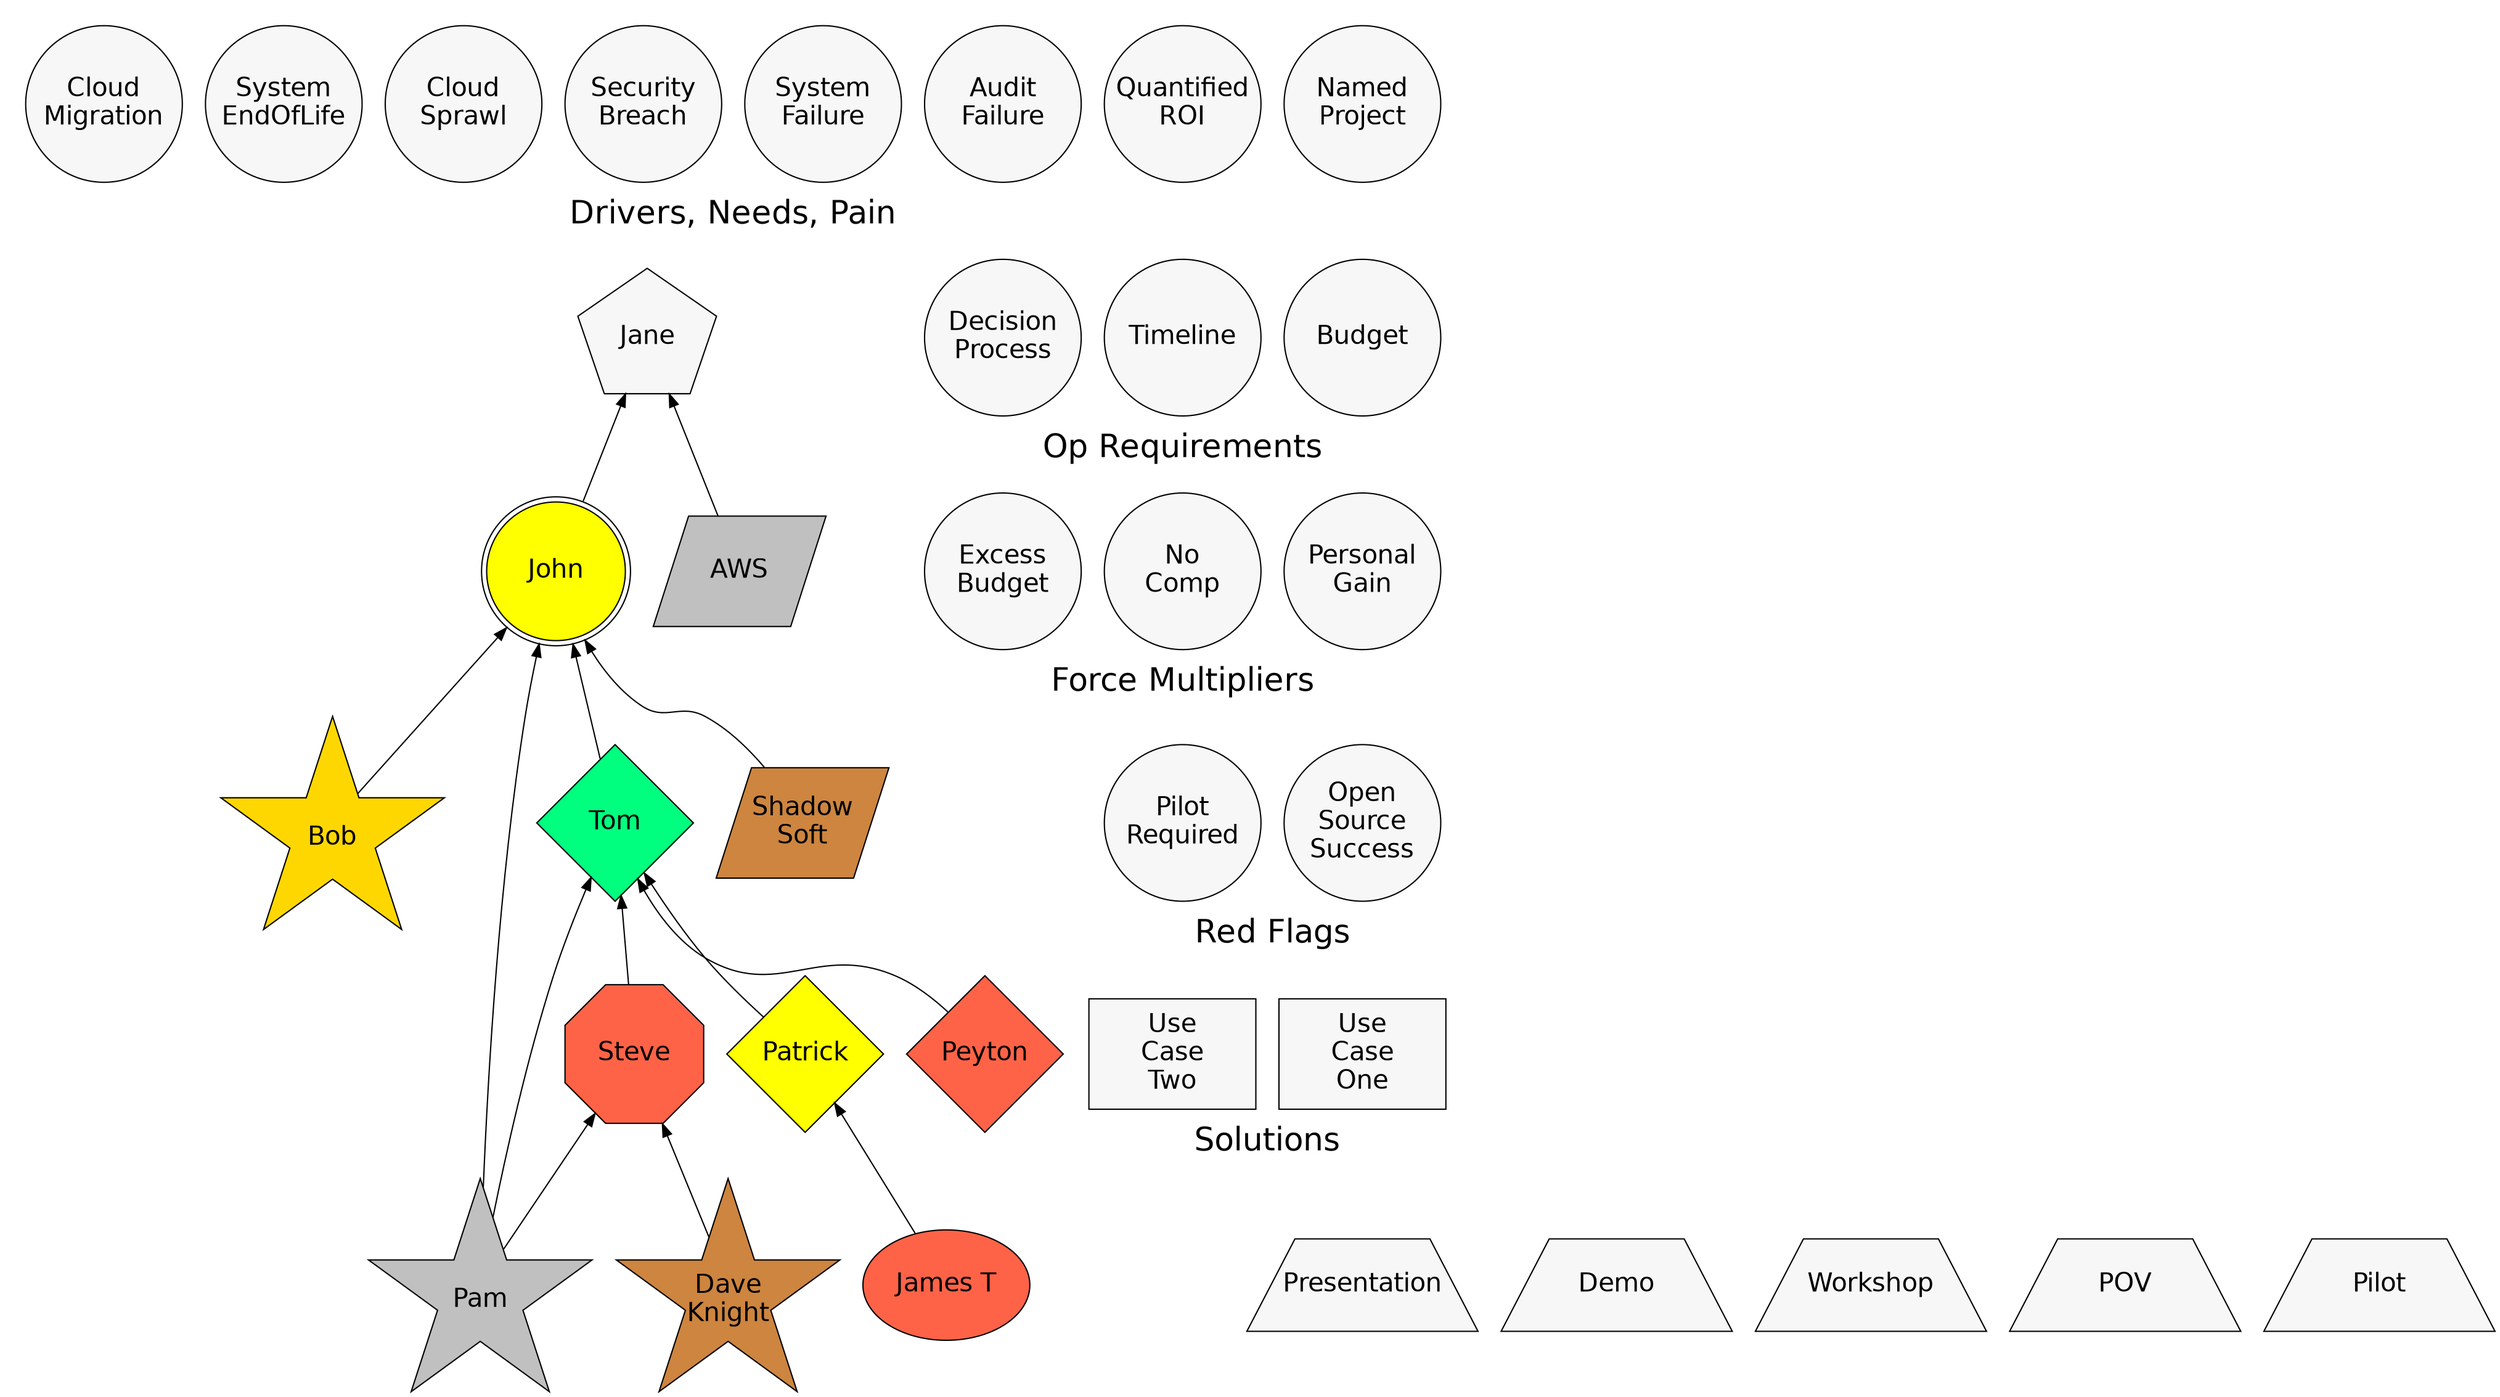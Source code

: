 digraph opportunity {

// 
// Opportunity as Code
//
// Use this specification to document the current status of your sales opportunity.


// Global defaults
graph [rankdir=BT, fontname=Helvetica, fontsize=25, penwidth = 0]
node [style=filled, fillcolor="grey97", fixedsize=true, fontname=Helvetica, fontsize=20]

//
// Organization 
// 

// Every person in the organization, except for champions and partners, 
// are color coded as follows, based on their perceived Net Promoter status 
// for the Hashicorp enterprise solution 
//   Promoter  - springgreen 
//   Passive   - yellow1
//   Detractor - tomato (rotten tomato is more like it)
//   Unknown   - grey97
//
// Champions and partners are by definition net promoters. They are 
// color coded based on their ability to sell the Hashicorp enterprise 
// solutions independently, i.e. their ability to influence. 
//   Gold    - gold
//   Silver  - silver 
//   Bronze  - peru 
//   Unknown - grey97
//
// Bronze indicates a lack of sales accumen, drive or product knowledge.
// Silver indicates moderate sales accumen, drive or product knowledge.
// Gold indicates exceptional sales accumen, drive, product knowledge and 
// validated influence. 
// 

// Executives
node [shape=pentagon, width=1.5, height=1.5] 
// Colors:
//   Promoter  - springgreen 
//   Passive   - yellow1
//   Detractor - tomato
JaneSmith [label="Jane", fillcolor=grey97]

// Buyers
node [shape=doublecircle, width=1.5, height=1.5]
// Colors:
//   Promoter  - springgreen 
//   Passive   - yellow1
//   Detractor - tomato 
JohnSmith [label="John", fillcolor=yellow1]

// Champions
node [shape=star, width=2.3, height=2.3]
// Colors:
//   Gold   - gold
//   Silver - silver 
//   Bronze - peru 
BobSmith [label="\nBob", fillcolor=gold]
PamSmith [label="\nPam", fillcolor=silver]
DaveKnight [label="\nDave\nKnight", fillcolor=peru]

// Tech Leaders
node [shape=octagon, width=1.5, height=1.5]
// Colors:
//   Promoter  - springgreen 
//   Passive   - yellow1
//   Detractor - tomato
SteveSuiter [label="Steve", fillcolor=tomato]

// Managers 
node [shape=diamond, width=1.7, height=1.7]
// Colors:
//   Promoter  - springgreen 
//   Passive   - yellow1
//   Detractor - tomato
TomBrady [label="Tom", fillcolor=springgreen]
PatMahomes [label="Patrick", fillcolor=yellow1]
PeytonManning [label="Peyton", fillcolor=tomato]

// Trusted Practioners
node [shape=oval, width=1.8, height=1.2]
// Colors:
//   Promoter  - springgreen 
//   Passive   - yellow1
//   Detractor - tomato
JamesKirk [label="James T", fillcolor=tomato]

// Partners
node [shape=parallelogram, width=1.8, height=1.2]
// Colors:
//   Gold   - gold
//   Silver - silver 
//   Bronze - peru 
AWS [label="AWS", fillcolor=silver]
ShadowSoft [label="Shadow\nSoft", fillcolor=peru]

//
// Sale Indicators
//

// Colors:
//    For all sales indicators other than red flags:
//    True: springgreen 
//    False: grey97 
//    For red flags:
//    True: tomato 
//    False: grey97 
  

subgraph cluster_advantages {
  // Colors: 
  label = "Force Multipliers"
  node [shape=circle, width=1.7, height=1.7]

  PersonalGain [label="Personal\nGain", fillcolor=grey97] // Seeking career advancement, or trying to save job 
  NoComp [label="No\nComp", fillcolor=grey97]       // No external competition or RFP
  ExcessBudget [label="Excess\nBudget", fillcolor=grey97] // Use it or lose it
  {rank=same PersonalGain NoComp ExcessBudget}
}

subgraph cluster_redflags {
  // Colors: 
  label = "Red Flags"
  node [shape=circle, width=1.7, height=1.7]

  OSS [label="Open\nSource\nSuccess"] 
  OnPrem [label="Pilot\nRequired"] 
  {rank=same "OSS" "OnPrem"}
}


subgraph cluster_tablestakes {
  label = "Op Requirements"
  node [shape=circle, width=1.7, height=1.7]

  // BanT
  // The "a" are the executive and buyer nodes.
  // The "n" are the various Drivers, Needs and Pain nodes. 
  Budget 
  Timeline

  // meDDic (Decision criteria and process)
  // The "e" is the buyer node. The "c" is the champion node.
  // The "m" is the Quantified ROI (money made or saved) 
  // The "i" are the various Drivers, Needs and Pain nodes 
  DecisionProcess [label="Decision\nProcess"]
  {rank=same Budget Timeline DecisionProcess}
}

subgraph cluster_needs {
  label = "Drivers, Needs, Pain"
  node [shape=circle, width=1.7, height=1.7]

  // Business Drivers  BANT needs / MEDDIC pain
  NamedProject [label="Named\nProject"] // This means there is a planned business initiative
  QuantifiedROI [label="Quantified\nROI"]
  AuditFailure [label="Audit\nFailure"]
  SystemFailure [label="System\nFailure"]
  SecurityBreach [label="Security\nBreach"]
  CloudSprawl [label="Cloud\nSprawl"] 
  SystemEndOfLife [label="System\nEndOfLife"] 
  CloudMigration [label="Cloud\nMigration"]
  {rank=same "NamedProject" "AuditFailure" "SystemFailure" "SecurityBreach" "CloudSprawl" "SystemEndOfLife" "CloudMigration"}
}

//
// Solutions 
//

subgraph cluster_solutions {
  // Use "UseCase<#>" convention!
  label = "Solutions"
  node [shape=box]

  UseCase1 [label="Use\nCase\nOne"] 
  UseCase2 [label="Use\nCase\nTwo"] 
  {rank=same "UseCase1" "UseCase2"} 
}

//
// SE Activities
//
subgraph se_activities {
  label = "SE Activities"
  node [shape=trapezium, width=2.5, height=1.0]

  Presentation [label="Presentation"] 
  Demo [label="Demo"] 
  Workshop [label="Workshop"] 
  POV [label="POV"] 
  Pilot [label="Pilot"] 
  {rank=same Presentation Demo Workshop POV Pilot} 
}

 

//
// Rank Config
// These edges are invisible. Pick first node in a rank, and 
// tie it to the first node in another rank to force a hierarchy
//

edge [style=invis]

// Rank 1 - Drivers/Needs/Pains
Budget -> NamedProject

// Rank 2 - Opportunity Requirements
PersonalGain -> Budget

// Rank 3 - Force Multipliers
OSS -> PersonalGain

// Rank 4 - Red flags
UseCase1 -> OSS

// Rank 5 - Solutions
// Rank N - SE Activities
Presentation -> UseCase1


//
// Influence
//
edge [style=solid]

JohnSmith -> JaneSmith
AWS -> JaneSmith
ShadowSoft -> JohnSmith

TomBrady -> JohnSmith
SteveSuiter -> TomBrady

PatMahomes -> TomBrady
PeytonManning -> TomBrady

JamesKirk -> PatMahomes

BobSmith -> JohnSmith
PamSmith -> JohnSmith
DaveKnight -> SteveSuiter
PamSmith -> SteveSuiter
PamSmith -> TomBrady

//
// Intelligence
//
edge [style=dashed]
/*
BobSmith -> DecisionProcess
BobSmith -> Budget 
JohnSmith -> Budget
*/

//
// Activity 
//
edge [style=dashed]

/*
Presentation -> DaveKnight 
*/
}
